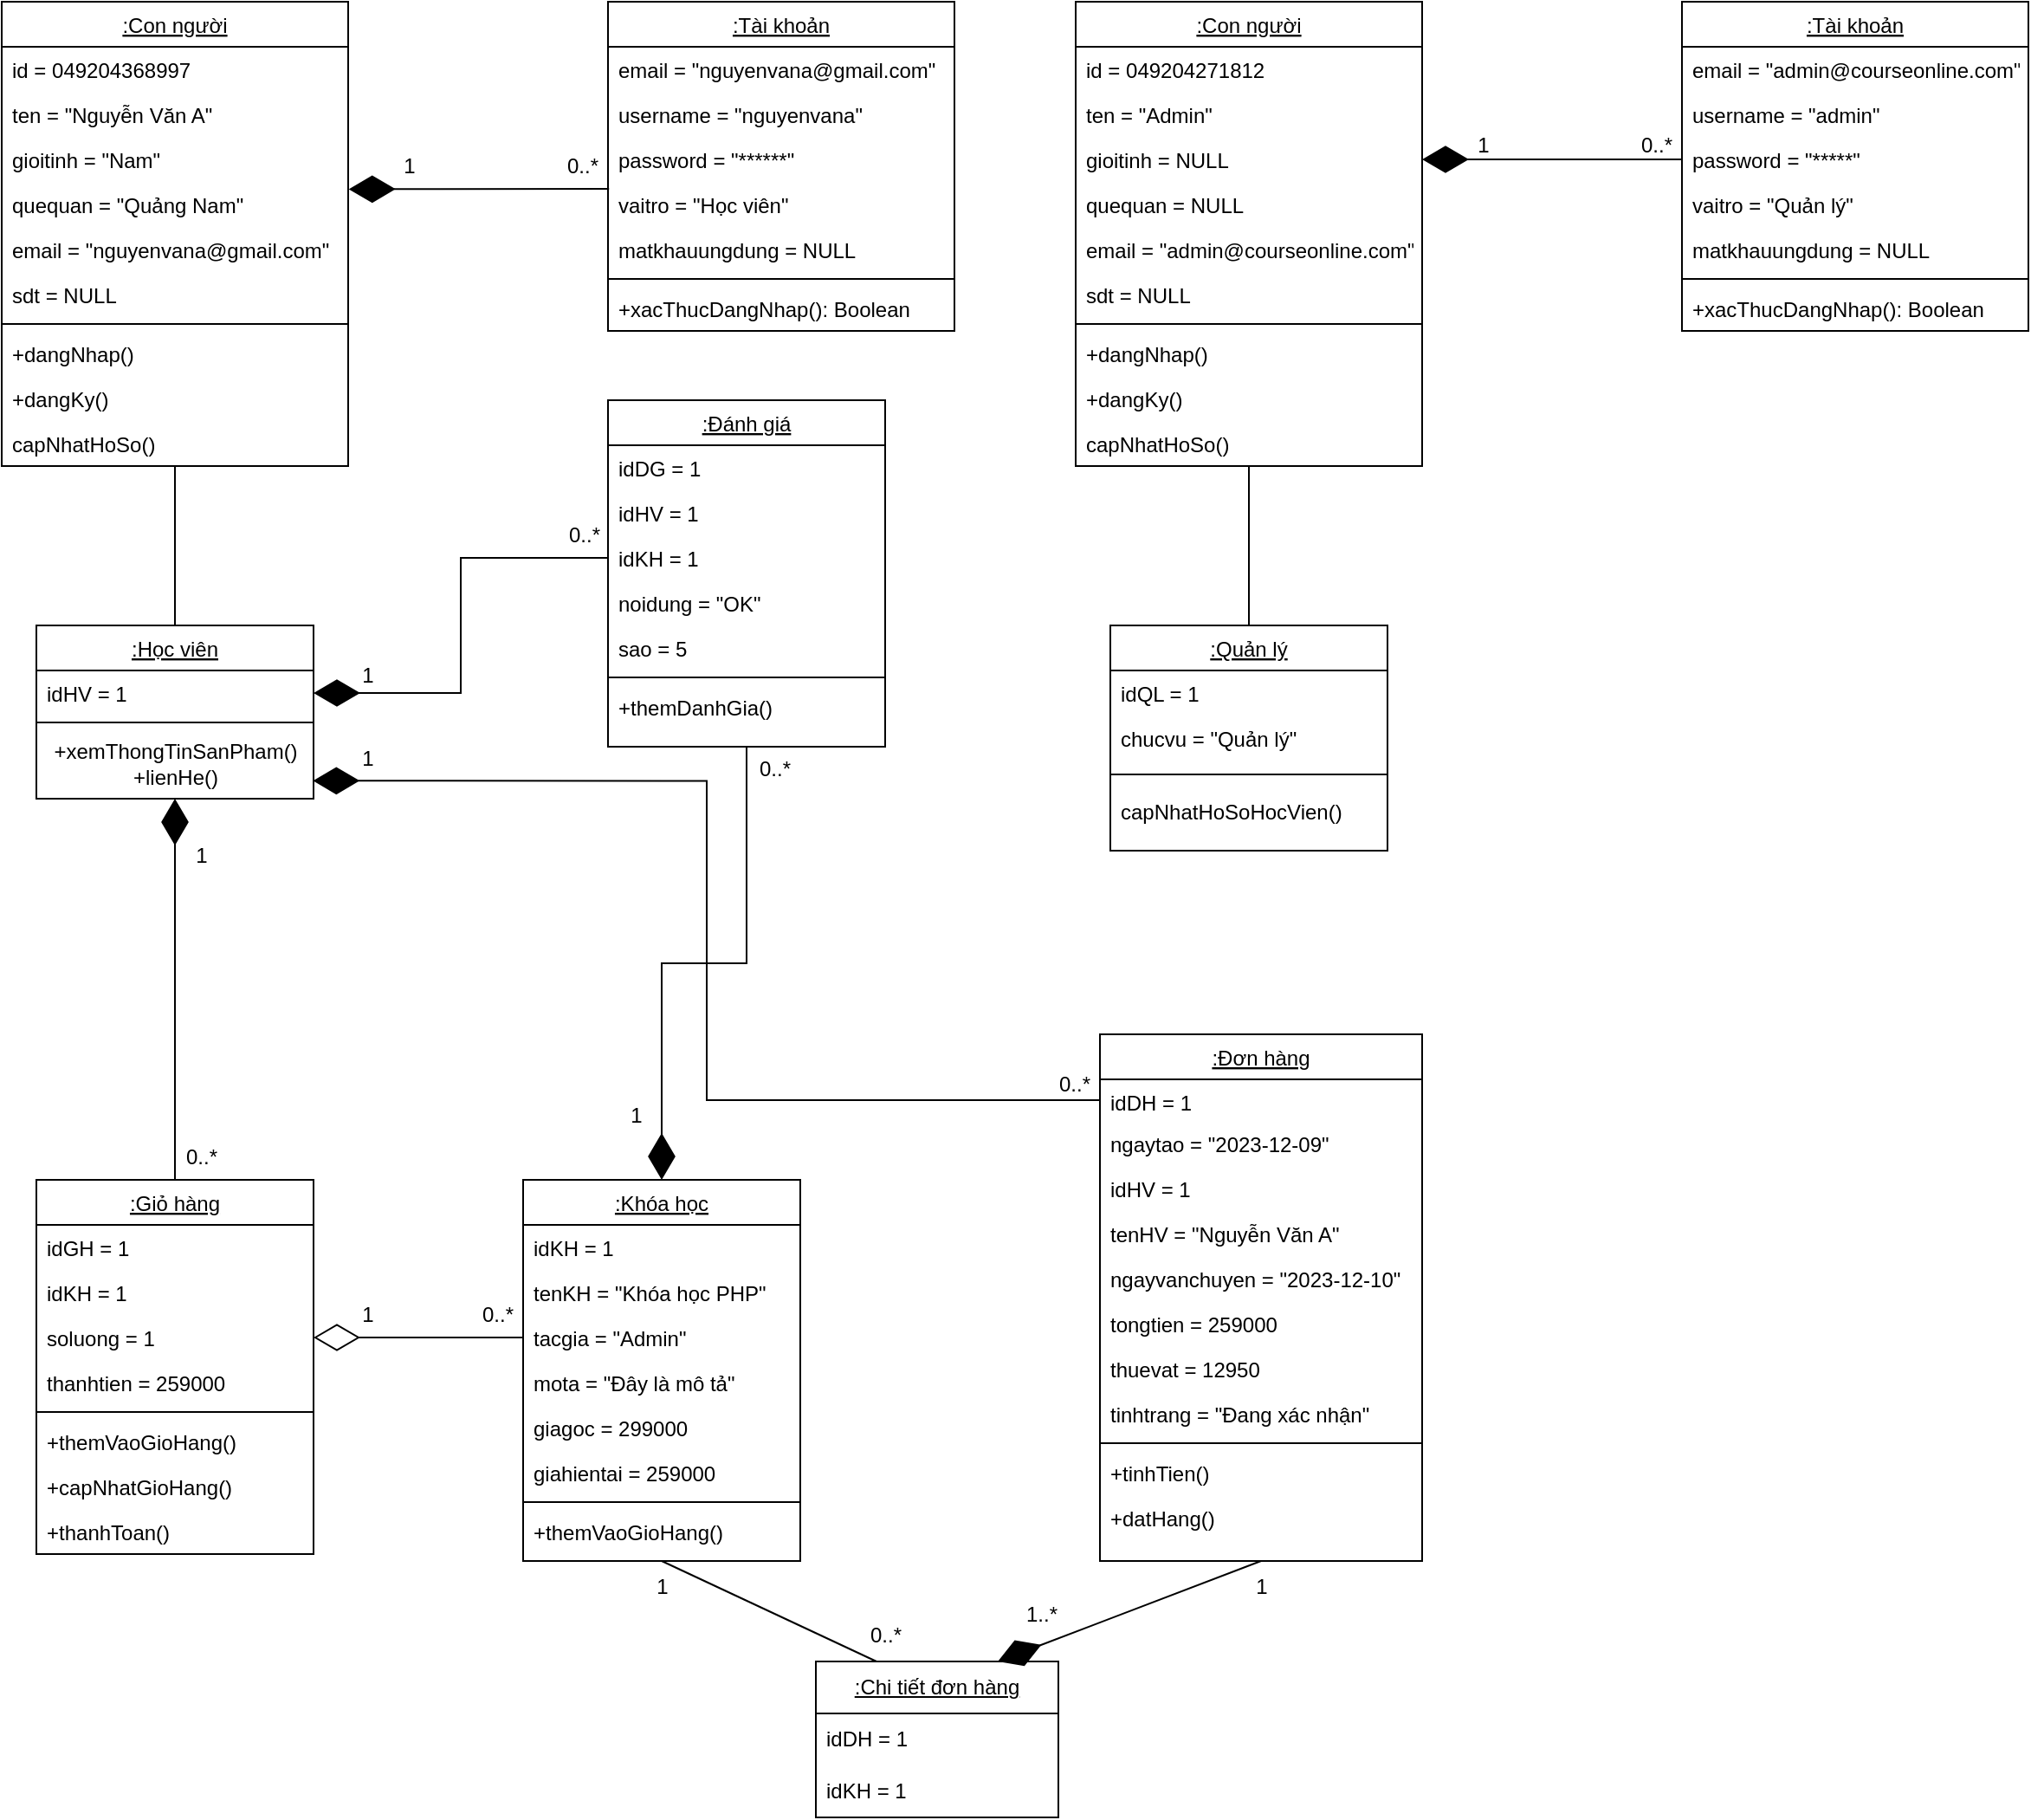 <mxfile version="22.1.2" type="device">
  <diagram id="C5RBs43oDa-KdzZeNtuy" name="Page-1">
    <mxGraphModel dx="1401" dy="1312" grid="1" gridSize="10" guides="1" tooltips="1" connect="1" arrows="1" fold="1" page="1" pageScale="1" pageWidth="827" pageHeight="1169" math="0" shadow="0">
      <root>
        <mxCell id="WIyWlLk6GJQsqaUBKTNV-0" />
        <mxCell id="WIyWlLk6GJQsqaUBKTNV-1" parent="WIyWlLk6GJQsqaUBKTNV-0" />
        <mxCell id="z3q4vCaHaKnj3IE8aUPf-0" value=":Tài khoản" style="swimlane;fontStyle=4;align=center;verticalAlign=top;childLayout=stackLayout;horizontal=1;startSize=26;horizontalStack=0;resizeParent=1;resizeLast=0;collapsible=1;marginBottom=0;rounded=0;shadow=0;strokeWidth=1;" parent="WIyWlLk6GJQsqaUBKTNV-1" vertex="1">
          <mxGeometry x="1270" y="40" width="200" height="190" as="geometry">
            <mxRectangle x="230" y="140" width="160" height="26" as="alternateBounds" />
          </mxGeometry>
        </mxCell>
        <mxCell id="z3q4vCaHaKnj3IE8aUPf-1" value="email = &quot;nguyenvana@gmail.com&quot;" style="text;align=left;verticalAlign=top;spacingLeft=4;spacingRight=4;overflow=hidden;rotatable=0;points=[[0,0.5],[1,0.5]];portConstraint=eastwest;" parent="z3q4vCaHaKnj3IE8aUPf-0" vertex="1">
          <mxGeometry y="26" width="200" height="26" as="geometry" />
        </mxCell>
        <mxCell id="z3q4vCaHaKnj3IE8aUPf-2" value="username = &quot;nguyenvana&quot;" style="text;align=left;verticalAlign=top;spacingLeft=4;spacingRight=4;overflow=hidden;rotatable=0;points=[[0,0.5],[1,0.5]];portConstraint=eastwest;rounded=0;shadow=0;html=0;" parent="z3q4vCaHaKnj3IE8aUPf-0" vertex="1">
          <mxGeometry y="52" width="200" height="26" as="geometry" />
        </mxCell>
        <mxCell id="z3q4vCaHaKnj3IE8aUPf-3" value="password = &quot;******&quot;" style="text;align=left;verticalAlign=top;spacingLeft=4;spacingRight=4;overflow=hidden;rotatable=0;points=[[0,0.5],[1,0.5]];portConstraint=eastwest;rounded=0;shadow=0;html=0;" parent="z3q4vCaHaKnj3IE8aUPf-0" vertex="1">
          <mxGeometry y="78" width="200" height="26" as="geometry" />
        </mxCell>
        <mxCell id="z3q4vCaHaKnj3IE8aUPf-4" value="vaitro = &quot;Học viên&quot;" style="text;align=left;verticalAlign=top;spacingLeft=4;spacingRight=4;overflow=hidden;rotatable=0;points=[[0,0.5],[1,0.5]];portConstraint=eastwest;rounded=0;shadow=0;html=0;" parent="z3q4vCaHaKnj3IE8aUPf-0" vertex="1">
          <mxGeometry y="104" width="200" height="26" as="geometry" />
        </mxCell>
        <mxCell id="z3q4vCaHaKnj3IE8aUPf-5" value="matkhauungdung = NULL" style="text;align=left;verticalAlign=top;spacingLeft=4;spacingRight=4;overflow=hidden;rotatable=0;points=[[0,0.5],[1,0.5]];portConstraint=eastwest;rounded=0;shadow=0;html=0;" parent="z3q4vCaHaKnj3IE8aUPf-0" vertex="1">
          <mxGeometry y="130" width="200" height="26" as="geometry" />
        </mxCell>
        <mxCell id="z3q4vCaHaKnj3IE8aUPf-6" value="" style="line;html=1;strokeWidth=1;align=left;verticalAlign=middle;spacingTop=-1;spacingLeft=3;spacingRight=3;rotatable=0;labelPosition=right;points=[];portConstraint=eastwest;" parent="z3q4vCaHaKnj3IE8aUPf-0" vertex="1">
          <mxGeometry y="156" width="200" height="8" as="geometry" />
        </mxCell>
        <mxCell id="z3q4vCaHaKnj3IE8aUPf-7" value="+xacThucDangNhap(): Boolean" style="text;align=left;verticalAlign=top;spacingLeft=4;spacingRight=4;overflow=hidden;rotatable=0;points=[[0,0.5],[1,0.5]];portConstraint=eastwest;" parent="z3q4vCaHaKnj3IE8aUPf-0" vertex="1">
          <mxGeometry y="164" width="200" height="26" as="geometry" />
        </mxCell>
        <mxCell id="z3q4vCaHaKnj3IE8aUPf-8" value=":Tài khoản" style="swimlane;fontStyle=4;align=center;verticalAlign=top;childLayout=stackLayout;horizontal=1;startSize=26;horizontalStack=0;resizeParent=1;resizeLast=0;collapsible=1;marginBottom=0;rounded=0;shadow=0;strokeWidth=1;" parent="WIyWlLk6GJQsqaUBKTNV-1" vertex="1">
          <mxGeometry x="1890" y="40" width="200" height="190" as="geometry">
            <mxRectangle x="230" y="140" width="160" height="26" as="alternateBounds" />
          </mxGeometry>
        </mxCell>
        <mxCell id="z3q4vCaHaKnj3IE8aUPf-9" value="email = &quot;admin@courseonline.com&quot;" style="text;align=left;verticalAlign=top;spacingLeft=4;spacingRight=4;overflow=hidden;rotatable=0;points=[[0,0.5],[1,0.5]];portConstraint=eastwest;" parent="z3q4vCaHaKnj3IE8aUPf-8" vertex="1">
          <mxGeometry y="26" width="200" height="26" as="geometry" />
        </mxCell>
        <mxCell id="z3q4vCaHaKnj3IE8aUPf-10" value="username = &quot;admin&quot;" style="text;align=left;verticalAlign=top;spacingLeft=4;spacingRight=4;overflow=hidden;rotatable=0;points=[[0,0.5],[1,0.5]];portConstraint=eastwest;rounded=0;shadow=0;html=0;" parent="z3q4vCaHaKnj3IE8aUPf-8" vertex="1">
          <mxGeometry y="52" width="200" height="26" as="geometry" />
        </mxCell>
        <mxCell id="z3q4vCaHaKnj3IE8aUPf-11" value="password = &quot;*****&quot;" style="text;align=left;verticalAlign=top;spacingLeft=4;spacingRight=4;overflow=hidden;rotatable=0;points=[[0,0.5],[1,0.5]];portConstraint=eastwest;rounded=0;shadow=0;html=0;" parent="z3q4vCaHaKnj3IE8aUPf-8" vertex="1">
          <mxGeometry y="78" width="200" height="26" as="geometry" />
        </mxCell>
        <mxCell id="z3q4vCaHaKnj3IE8aUPf-12" value="vaitro = &quot;Quản lý&quot;" style="text;align=left;verticalAlign=top;spacingLeft=4;spacingRight=4;overflow=hidden;rotatable=0;points=[[0,0.5],[1,0.5]];portConstraint=eastwest;rounded=0;shadow=0;html=0;" parent="z3q4vCaHaKnj3IE8aUPf-8" vertex="1">
          <mxGeometry y="104" width="200" height="26" as="geometry" />
        </mxCell>
        <mxCell id="z3q4vCaHaKnj3IE8aUPf-13" value="matkhauungdung = NULL" style="text;align=left;verticalAlign=top;spacingLeft=4;spacingRight=4;overflow=hidden;rotatable=0;points=[[0,0.5],[1,0.5]];portConstraint=eastwest;rounded=0;shadow=0;html=0;" parent="z3q4vCaHaKnj3IE8aUPf-8" vertex="1">
          <mxGeometry y="130" width="200" height="26" as="geometry" />
        </mxCell>
        <mxCell id="z3q4vCaHaKnj3IE8aUPf-14" value="" style="line;html=1;strokeWidth=1;align=left;verticalAlign=middle;spacingTop=-1;spacingLeft=3;spacingRight=3;rotatable=0;labelPosition=right;points=[];portConstraint=eastwest;" parent="z3q4vCaHaKnj3IE8aUPf-8" vertex="1">
          <mxGeometry y="156" width="200" height="8" as="geometry" />
        </mxCell>
        <mxCell id="z3q4vCaHaKnj3IE8aUPf-15" value="+xacThucDangNhap(): Boolean" style="text;align=left;verticalAlign=top;spacingLeft=4;spacingRight=4;overflow=hidden;rotatable=0;points=[[0,0.5],[1,0.5]];portConstraint=eastwest;" parent="z3q4vCaHaKnj3IE8aUPf-8" vertex="1">
          <mxGeometry y="164" width="200" height="26" as="geometry" />
        </mxCell>
        <mxCell id="z3q4vCaHaKnj3IE8aUPf-16" value=":Con người" style="swimlane;fontStyle=4;align=center;verticalAlign=top;childLayout=stackLayout;horizontal=1;startSize=26;horizontalStack=0;resizeParent=1;resizeLast=0;collapsible=1;marginBottom=0;rounded=0;shadow=0;strokeWidth=1;" parent="WIyWlLk6GJQsqaUBKTNV-1" vertex="1">
          <mxGeometry x="920" y="40" width="200" height="268" as="geometry">
            <mxRectangle x="230" y="140" width="160" height="26" as="alternateBounds" />
          </mxGeometry>
        </mxCell>
        <mxCell id="z3q4vCaHaKnj3IE8aUPf-17" value="id = 049204368997" style="text;align=left;verticalAlign=top;spacingLeft=4;spacingRight=4;overflow=hidden;rotatable=0;points=[[0,0.5],[1,0.5]];portConstraint=eastwest;" parent="z3q4vCaHaKnj3IE8aUPf-16" vertex="1">
          <mxGeometry y="26" width="200" height="26" as="geometry" />
        </mxCell>
        <mxCell id="z3q4vCaHaKnj3IE8aUPf-18" value="ten = &quot;Nguyễn Văn A&quot;" style="text;align=left;verticalAlign=top;spacingLeft=4;spacingRight=4;overflow=hidden;rotatable=0;points=[[0,0.5],[1,0.5]];portConstraint=eastwest;rounded=0;shadow=0;html=0;" parent="z3q4vCaHaKnj3IE8aUPf-16" vertex="1">
          <mxGeometry y="52" width="200" height="26" as="geometry" />
        </mxCell>
        <mxCell id="z3q4vCaHaKnj3IE8aUPf-19" value="gioitinh = &quot;Nam&quot;" style="text;align=left;verticalAlign=top;spacingLeft=4;spacingRight=4;overflow=hidden;rotatable=0;points=[[0,0.5],[1,0.5]];portConstraint=eastwest;rounded=0;shadow=0;html=0;" parent="z3q4vCaHaKnj3IE8aUPf-16" vertex="1">
          <mxGeometry y="78" width="200" height="26" as="geometry" />
        </mxCell>
        <mxCell id="z3q4vCaHaKnj3IE8aUPf-20" value="quequan = &quot;Quảng Nam&quot;" style="text;align=left;verticalAlign=top;spacingLeft=4;spacingRight=4;overflow=hidden;rotatable=0;points=[[0,0.5],[1,0.5]];portConstraint=eastwest;rounded=0;shadow=0;html=0;" parent="z3q4vCaHaKnj3IE8aUPf-16" vertex="1">
          <mxGeometry y="104" width="200" height="26" as="geometry" />
        </mxCell>
        <mxCell id="z3q4vCaHaKnj3IE8aUPf-21" value="email = &quot;nguyenvana@gmail.com&quot;" style="text;align=left;verticalAlign=top;spacingLeft=4;spacingRight=4;overflow=hidden;rotatable=0;points=[[0,0.5],[1,0.5]];portConstraint=eastwest;rounded=0;shadow=0;html=0;" parent="z3q4vCaHaKnj3IE8aUPf-16" vertex="1">
          <mxGeometry y="130" width="200" height="26" as="geometry" />
        </mxCell>
        <mxCell id="z3q4vCaHaKnj3IE8aUPf-22" value="sdt = NULL" style="text;align=left;verticalAlign=top;spacingLeft=4;spacingRight=4;overflow=hidden;rotatable=0;points=[[0,0.5],[1,0.5]];portConstraint=eastwest;rounded=0;shadow=0;html=0;" parent="z3q4vCaHaKnj3IE8aUPf-16" vertex="1">
          <mxGeometry y="156" width="200" height="26" as="geometry" />
        </mxCell>
        <mxCell id="z3q4vCaHaKnj3IE8aUPf-23" value="" style="line;html=1;strokeWidth=1;align=left;verticalAlign=middle;spacingTop=-1;spacingLeft=3;spacingRight=3;rotatable=0;labelPosition=right;points=[];portConstraint=eastwest;" parent="z3q4vCaHaKnj3IE8aUPf-16" vertex="1">
          <mxGeometry y="182" width="200" height="8" as="geometry" />
        </mxCell>
        <mxCell id="z3q4vCaHaKnj3IE8aUPf-24" value="+dangNhap()" style="text;align=left;verticalAlign=top;spacingLeft=4;spacingRight=4;overflow=hidden;rotatable=0;points=[[0,0.5],[1,0.5]];portConstraint=eastwest;" parent="z3q4vCaHaKnj3IE8aUPf-16" vertex="1">
          <mxGeometry y="190" width="200" height="26" as="geometry" />
        </mxCell>
        <mxCell id="z3q4vCaHaKnj3IE8aUPf-25" value="+dangKy()" style="text;align=left;verticalAlign=top;spacingLeft=4;spacingRight=4;overflow=hidden;rotatable=0;points=[[0,0.5],[1,0.5]];portConstraint=eastwest;" parent="z3q4vCaHaKnj3IE8aUPf-16" vertex="1">
          <mxGeometry y="216" width="200" height="26" as="geometry" />
        </mxCell>
        <mxCell id="z3q4vCaHaKnj3IE8aUPf-26" value="capNhatHoSo()" style="text;align=left;verticalAlign=top;spacingLeft=4;spacingRight=4;overflow=hidden;rotatable=0;points=[[0,0.5],[1,0.5]];portConstraint=eastwest;" parent="z3q4vCaHaKnj3IE8aUPf-16" vertex="1">
          <mxGeometry y="242" width="200" height="26" as="geometry" />
        </mxCell>
        <mxCell id="z3q4vCaHaKnj3IE8aUPf-27" value=":Con người" style="swimlane;fontStyle=4;align=center;verticalAlign=top;childLayout=stackLayout;horizontal=1;startSize=26;horizontalStack=0;resizeParent=1;resizeLast=0;collapsible=1;marginBottom=0;rounded=0;shadow=0;strokeWidth=1;" parent="WIyWlLk6GJQsqaUBKTNV-1" vertex="1">
          <mxGeometry x="1540" y="40" width="200" height="268" as="geometry">
            <mxRectangle x="230" y="140" width="160" height="26" as="alternateBounds" />
          </mxGeometry>
        </mxCell>
        <mxCell id="z3q4vCaHaKnj3IE8aUPf-28" value="id = 049204271812" style="text;align=left;verticalAlign=top;spacingLeft=4;spacingRight=4;overflow=hidden;rotatable=0;points=[[0,0.5],[1,0.5]];portConstraint=eastwest;" parent="z3q4vCaHaKnj3IE8aUPf-27" vertex="1">
          <mxGeometry y="26" width="200" height="26" as="geometry" />
        </mxCell>
        <mxCell id="z3q4vCaHaKnj3IE8aUPf-29" value="ten = &quot;Admin&quot;" style="text;align=left;verticalAlign=top;spacingLeft=4;spacingRight=4;overflow=hidden;rotatable=0;points=[[0,0.5],[1,0.5]];portConstraint=eastwest;rounded=0;shadow=0;html=0;" parent="z3q4vCaHaKnj3IE8aUPf-27" vertex="1">
          <mxGeometry y="52" width="200" height="26" as="geometry" />
        </mxCell>
        <mxCell id="z3q4vCaHaKnj3IE8aUPf-30" value="gioitinh = NULL" style="text;align=left;verticalAlign=top;spacingLeft=4;spacingRight=4;overflow=hidden;rotatable=0;points=[[0,0.5],[1,0.5]];portConstraint=eastwest;rounded=0;shadow=0;html=0;" parent="z3q4vCaHaKnj3IE8aUPf-27" vertex="1">
          <mxGeometry y="78" width="200" height="26" as="geometry" />
        </mxCell>
        <mxCell id="z3q4vCaHaKnj3IE8aUPf-31" value="quequan = NULL" style="text;align=left;verticalAlign=top;spacingLeft=4;spacingRight=4;overflow=hidden;rotatable=0;points=[[0,0.5],[1,0.5]];portConstraint=eastwest;rounded=0;shadow=0;html=0;" parent="z3q4vCaHaKnj3IE8aUPf-27" vertex="1">
          <mxGeometry y="104" width="200" height="26" as="geometry" />
        </mxCell>
        <mxCell id="z3q4vCaHaKnj3IE8aUPf-32" value="email = &quot;admin@courseonline.com&quot;" style="text;align=left;verticalAlign=top;spacingLeft=4;spacingRight=4;overflow=hidden;rotatable=0;points=[[0,0.5],[1,0.5]];portConstraint=eastwest;rounded=0;shadow=0;html=0;" parent="z3q4vCaHaKnj3IE8aUPf-27" vertex="1">
          <mxGeometry y="130" width="200" height="26" as="geometry" />
        </mxCell>
        <mxCell id="z3q4vCaHaKnj3IE8aUPf-33" value="sdt = NULL" style="text;align=left;verticalAlign=top;spacingLeft=4;spacingRight=4;overflow=hidden;rotatable=0;points=[[0,0.5],[1,0.5]];portConstraint=eastwest;rounded=0;shadow=0;html=0;" parent="z3q4vCaHaKnj3IE8aUPf-27" vertex="1">
          <mxGeometry y="156" width="200" height="26" as="geometry" />
        </mxCell>
        <mxCell id="z3q4vCaHaKnj3IE8aUPf-34" value="" style="line;html=1;strokeWidth=1;align=left;verticalAlign=middle;spacingTop=-1;spacingLeft=3;spacingRight=3;rotatable=0;labelPosition=right;points=[];portConstraint=eastwest;" parent="z3q4vCaHaKnj3IE8aUPf-27" vertex="1">
          <mxGeometry y="182" width="200" height="8" as="geometry" />
        </mxCell>
        <mxCell id="z3q4vCaHaKnj3IE8aUPf-35" value="+dangNhap()" style="text;align=left;verticalAlign=top;spacingLeft=4;spacingRight=4;overflow=hidden;rotatable=0;points=[[0,0.5],[1,0.5]];portConstraint=eastwest;" parent="z3q4vCaHaKnj3IE8aUPf-27" vertex="1">
          <mxGeometry y="190" width="200" height="26" as="geometry" />
        </mxCell>
        <mxCell id="z3q4vCaHaKnj3IE8aUPf-36" value="+dangKy()" style="text;align=left;verticalAlign=top;spacingLeft=4;spacingRight=4;overflow=hidden;rotatable=0;points=[[0,0.5],[1,0.5]];portConstraint=eastwest;" parent="z3q4vCaHaKnj3IE8aUPf-27" vertex="1">
          <mxGeometry y="216" width="200" height="26" as="geometry" />
        </mxCell>
        <mxCell id="z3q4vCaHaKnj3IE8aUPf-37" value="capNhatHoSo()" style="text;align=left;verticalAlign=top;spacingLeft=4;spacingRight=4;overflow=hidden;rotatable=0;points=[[0,0.5],[1,0.5]];portConstraint=eastwest;" parent="z3q4vCaHaKnj3IE8aUPf-27" vertex="1">
          <mxGeometry y="242" width="200" height="26" as="geometry" />
        </mxCell>
        <mxCell id="z3q4vCaHaKnj3IE8aUPf-38" value="" style="endArrow=diamondThin;endFill=1;endSize=24;html=1;rounded=0;entryX=1.002;entryY=0.162;entryDx=0;entryDy=0;exitX=0.003;exitY=0.153;exitDx=0;exitDy=0;entryPerimeter=0;exitPerimeter=0;" parent="WIyWlLk6GJQsqaUBKTNV-1" source="z3q4vCaHaKnj3IE8aUPf-4" target="z3q4vCaHaKnj3IE8aUPf-20" edge="1">
          <mxGeometry width="160" relative="1" as="geometry">
            <mxPoint x="1245" y="144" as="sourcePoint" />
            <mxPoint x="1130" y="144" as="targetPoint" />
          </mxGeometry>
        </mxCell>
        <mxCell id="z3q4vCaHaKnj3IE8aUPf-39" value="&lt;span style=&quot;font-weight: normal;&quot;&gt;1&lt;/span&gt;" style="text;align=center;fontStyle=1;verticalAlign=middle;spacingLeft=3;spacingRight=3;strokeColor=none;rotatable=0;points=[[0,0.5],[1,0.5]];portConstraint=eastwest;html=1;" parent="WIyWlLk6GJQsqaUBKTNV-1" vertex="1">
          <mxGeometry x="1140" y="122" width="30" height="26" as="geometry" />
        </mxCell>
        <mxCell id="z3q4vCaHaKnj3IE8aUPf-40" value="&lt;span style=&quot;font-weight: normal;&quot;&gt;0..*&lt;/span&gt;" style="text;align=center;fontStyle=1;verticalAlign=middle;spacingLeft=3;spacingRight=3;strokeColor=none;rotatable=0;points=[[0,0.5],[1,0.5]];portConstraint=eastwest;html=1;" parent="WIyWlLk6GJQsqaUBKTNV-1" vertex="1">
          <mxGeometry x="1240" y="122" width="30" height="26" as="geometry" />
        </mxCell>
        <mxCell id="z3q4vCaHaKnj3IE8aUPf-41" value="" style="endArrow=diamondThin;endFill=1;endSize=24;html=1;rounded=0;entryX=1;entryY=0.5;entryDx=0;entryDy=0;exitX=0;exitY=0.5;exitDx=0;exitDy=0;" parent="WIyWlLk6GJQsqaUBKTNV-1" source="z3q4vCaHaKnj3IE8aUPf-11" target="z3q4vCaHaKnj3IE8aUPf-30" edge="1">
          <mxGeometry width="160" relative="1" as="geometry">
            <mxPoint x="1890" y="24" as="sourcePoint" />
            <mxPoint x="1739" y="24" as="targetPoint" />
          </mxGeometry>
        </mxCell>
        <mxCell id="z3q4vCaHaKnj3IE8aUPf-42" value="&lt;span style=&quot;font-weight: normal;&quot;&gt;1&lt;/span&gt;" style="text;align=center;fontStyle=1;verticalAlign=middle;spacingLeft=3;spacingRight=3;strokeColor=none;rotatable=0;points=[[0,0.5],[1,0.5]];portConstraint=eastwest;html=1;" parent="WIyWlLk6GJQsqaUBKTNV-1" vertex="1">
          <mxGeometry x="1760" y="110" width="30" height="26" as="geometry" />
        </mxCell>
        <mxCell id="z3q4vCaHaKnj3IE8aUPf-43" value="&lt;span style=&quot;font-weight: normal;&quot;&gt;0..*&lt;/span&gt;" style="text;align=center;fontStyle=1;verticalAlign=middle;spacingLeft=3;spacingRight=3;strokeColor=none;rotatable=0;points=[[0,0.5],[1,0.5]];portConstraint=eastwest;html=1;" parent="WIyWlLk6GJQsqaUBKTNV-1" vertex="1">
          <mxGeometry x="1860" y="110" width="30" height="26" as="geometry" />
        </mxCell>
        <mxCell id="z3q4vCaHaKnj3IE8aUPf-44" value=":Học viên" style="swimlane;fontStyle=4;align=center;verticalAlign=top;childLayout=stackLayout;horizontal=1;startSize=26;horizontalStack=0;resizeParent=1;resizeLast=0;collapsible=1;marginBottom=0;rounded=0;shadow=0;strokeWidth=1;" parent="WIyWlLk6GJQsqaUBKTNV-1" vertex="1">
          <mxGeometry x="940" y="400" width="160" height="100" as="geometry">
            <mxRectangle x="130" y="380" width="160" height="26" as="alternateBounds" />
          </mxGeometry>
        </mxCell>
        <mxCell id="z3q4vCaHaKnj3IE8aUPf-45" value="idHV = 1" style="text;align=left;verticalAlign=top;spacingLeft=4;spacingRight=4;overflow=hidden;rotatable=0;points=[[0,0.5],[1,0.5]];portConstraint=eastwest;" parent="z3q4vCaHaKnj3IE8aUPf-44" vertex="1">
          <mxGeometry y="26" width="160" height="26" as="geometry" />
        </mxCell>
        <mxCell id="z3q4vCaHaKnj3IE8aUPf-46" value="" style="line;html=1;strokeWidth=1;align=left;verticalAlign=middle;spacingTop=-1;spacingLeft=3;spacingRight=3;rotatable=0;labelPosition=right;points=[];portConstraint=eastwest;" parent="z3q4vCaHaKnj3IE8aUPf-44" vertex="1">
          <mxGeometry y="52" width="160" height="8" as="geometry" />
        </mxCell>
        <mxCell id="z3q4vCaHaKnj3IE8aUPf-47" value="+xemThongTinSanPham()&lt;br&gt;+lienHe()" style="text;html=1;align=center;verticalAlign=middle;resizable=0;points=[];autosize=1;strokeColor=none;fillColor=none;" parent="z3q4vCaHaKnj3IE8aUPf-44" vertex="1">
          <mxGeometry y="60" width="160" height="40" as="geometry" />
        </mxCell>
        <mxCell id="z3q4vCaHaKnj3IE8aUPf-49" value="" style="edgeStyle=none;html=1;endArrow=none;verticalAlign=bottom;rounded=0;entryX=0.5;entryY=1;entryDx=0;entryDy=0;exitX=0.5;exitY=0;exitDx=0;exitDy=0;" parent="WIyWlLk6GJQsqaUBKTNV-1" source="z3q4vCaHaKnj3IE8aUPf-44" target="z3q4vCaHaKnj3IE8aUPf-16" edge="1">
          <mxGeometry width="160" relative="1" as="geometry">
            <mxPoint x="680" y="340" as="sourcePoint" />
            <mxPoint x="840" y="340" as="targetPoint" />
          </mxGeometry>
        </mxCell>
        <mxCell id="Xjsnm1on-qCLu15q_DER-0" value=":Quản lý" style="swimlane;fontStyle=4;align=center;verticalAlign=top;childLayout=stackLayout;horizontal=1;startSize=26;horizontalStack=0;resizeParent=1;resizeLast=0;collapsible=1;marginBottom=0;rounded=0;shadow=0;strokeWidth=1;" parent="WIyWlLk6GJQsqaUBKTNV-1" vertex="1">
          <mxGeometry x="1560" y="400" width="160" height="130" as="geometry">
            <mxRectangle x="340" y="380" width="170" height="26" as="alternateBounds" />
          </mxGeometry>
        </mxCell>
        <mxCell id="Xjsnm1on-qCLu15q_DER-1" value="idQL = 1" style="text;align=left;verticalAlign=top;spacingLeft=4;spacingRight=4;overflow=hidden;rotatable=0;points=[[0,0.5],[1,0.5]];portConstraint=eastwest;" parent="Xjsnm1on-qCLu15q_DER-0" vertex="1">
          <mxGeometry y="26" width="160" height="26" as="geometry" />
        </mxCell>
        <mxCell id="Xjsnm1on-qCLu15q_DER-2" value="chucvu = &quot;Quản lý&quot;" style="text;align=left;verticalAlign=top;spacingLeft=4;spacingRight=4;overflow=hidden;rotatable=0;points=[[0,0.5],[1,0.5]];portConstraint=eastwest;" parent="Xjsnm1on-qCLu15q_DER-0" vertex="1">
          <mxGeometry y="52" width="160" height="26" as="geometry" />
        </mxCell>
        <mxCell id="Xjsnm1on-qCLu15q_DER-3" value="" style="line;html=1;strokeWidth=1;align=left;verticalAlign=middle;spacingTop=-1;spacingLeft=3;spacingRight=3;rotatable=0;labelPosition=right;points=[];portConstraint=eastwest;" parent="Xjsnm1on-qCLu15q_DER-0" vertex="1">
          <mxGeometry y="78" width="160" height="16" as="geometry" />
        </mxCell>
        <mxCell id="Xjsnm1on-qCLu15q_DER-4" value="capNhatHoSoHocVien()" style="text;align=left;verticalAlign=top;spacingLeft=4;spacingRight=4;overflow=hidden;rotatable=0;points=[[0,0.5],[1,0.5]];portConstraint=eastwest;" parent="Xjsnm1on-qCLu15q_DER-0" vertex="1">
          <mxGeometry y="94" width="160" height="26" as="geometry" />
        </mxCell>
        <mxCell id="Zj1StGq_1yb8s1xFWagu-0" value="" style="edgeStyle=none;html=1;endArrow=none;verticalAlign=bottom;rounded=0;exitX=0.5;exitY=0;exitDx=0;exitDy=0;entryX=0.5;entryY=1;entryDx=0;entryDy=0;" edge="1" parent="WIyWlLk6GJQsqaUBKTNV-1" source="Xjsnm1on-qCLu15q_DER-0" target="z3q4vCaHaKnj3IE8aUPf-27">
          <mxGeometry width="160" relative="1" as="geometry">
            <mxPoint x="1490" y="410" as="sourcePoint" />
            <mxPoint x="1630" y="320" as="targetPoint" />
          </mxGeometry>
        </mxCell>
        <mxCell id="Zj1StGq_1yb8s1xFWagu-1" value=":Đánh giá" style="swimlane;fontStyle=4;align=center;verticalAlign=top;childLayout=stackLayout;horizontal=1;startSize=26;horizontalStack=0;resizeParent=1;resizeLast=0;collapsible=1;marginBottom=0;rounded=0;shadow=0;strokeWidth=1;" vertex="1" parent="WIyWlLk6GJQsqaUBKTNV-1">
          <mxGeometry x="1270" y="270" width="160" height="200" as="geometry">
            <mxRectangle x="130" y="380" width="160" height="26" as="alternateBounds" />
          </mxGeometry>
        </mxCell>
        <mxCell id="Zj1StGq_1yb8s1xFWagu-2" value="idDG = 1" style="text;align=left;verticalAlign=top;spacingLeft=4;spacingRight=4;overflow=hidden;rotatable=0;points=[[0,0.5],[1,0.5]];portConstraint=eastwest;" vertex="1" parent="Zj1StGq_1yb8s1xFWagu-1">
          <mxGeometry y="26" width="160" height="26" as="geometry" />
        </mxCell>
        <mxCell id="Zj1StGq_1yb8s1xFWagu-3" value="idHV = 1" style="text;align=left;verticalAlign=top;spacingLeft=4;spacingRight=4;overflow=hidden;rotatable=0;points=[[0,0.5],[1,0.5]];portConstraint=eastwest;rounded=0;shadow=0;html=0;" vertex="1" parent="Zj1StGq_1yb8s1xFWagu-1">
          <mxGeometry y="52" width="160" height="26" as="geometry" />
        </mxCell>
        <mxCell id="Zj1StGq_1yb8s1xFWagu-4" value="idKH = 1" style="text;align=left;verticalAlign=top;spacingLeft=4;spacingRight=4;overflow=hidden;rotatable=0;points=[[0,0.5],[1,0.5]];portConstraint=eastwest;" vertex="1" parent="Zj1StGq_1yb8s1xFWagu-1">
          <mxGeometry y="78" width="160" height="26" as="geometry" />
        </mxCell>
        <mxCell id="Zj1StGq_1yb8s1xFWagu-5" value="noidung = &quot;OK&quot;" style="text;align=left;verticalAlign=top;spacingLeft=4;spacingRight=4;overflow=hidden;rotatable=0;points=[[0,0.5],[1,0.5]];portConstraint=eastwest;" vertex="1" parent="Zj1StGq_1yb8s1xFWagu-1">
          <mxGeometry y="104" width="160" height="26" as="geometry" />
        </mxCell>
        <mxCell id="Zj1StGq_1yb8s1xFWagu-6" value="sao = 5" style="text;align=left;verticalAlign=top;spacingLeft=4;spacingRight=4;overflow=hidden;rotatable=0;points=[[0,0.5],[1,0.5]];portConstraint=eastwest;" vertex="1" parent="Zj1StGq_1yb8s1xFWagu-1">
          <mxGeometry y="130" width="160" height="26" as="geometry" />
        </mxCell>
        <mxCell id="Zj1StGq_1yb8s1xFWagu-7" value="" style="line;html=1;strokeWidth=1;align=left;verticalAlign=middle;spacingTop=-1;spacingLeft=3;spacingRight=3;rotatable=0;labelPosition=right;points=[];portConstraint=eastwest;" vertex="1" parent="Zj1StGq_1yb8s1xFWagu-1">
          <mxGeometry y="156" width="160" height="8" as="geometry" />
        </mxCell>
        <mxCell id="Zj1StGq_1yb8s1xFWagu-8" value="+themDanhGia()" style="text;align=left;verticalAlign=top;spacingLeft=4;spacingRight=4;overflow=hidden;rotatable=0;points=[[0,0.5],[1,0.5]];portConstraint=eastwest;fontStyle=0" vertex="1" parent="Zj1StGq_1yb8s1xFWagu-1">
          <mxGeometry y="164" width="160" height="26" as="geometry" />
        </mxCell>
        <mxCell id="Zj1StGq_1yb8s1xFWagu-9" value="" style="endArrow=diamondThin;endFill=1;endSize=24;html=1;rounded=0;exitX=0;exitY=0.5;exitDx=0;exitDy=0;entryX=1;entryY=0.5;entryDx=0;entryDy=0;edgeStyle=orthogonalEdgeStyle;" edge="1" parent="WIyWlLk6GJQsqaUBKTNV-1" source="Zj1StGq_1yb8s1xFWagu-4" target="z3q4vCaHaKnj3IE8aUPf-45">
          <mxGeometry width="160" relative="1" as="geometry">
            <mxPoint x="992" y="552" as="sourcePoint" />
            <mxPoint x="780" y="500" as="targetPoint" />
          </mxGeometry>
        </mxCell>
        <mxCell id="Zj1StGq_1yb8s1xFWagu-10" value="&lt;span style=&quot;font-weight: normal;&quot;&gt;1&lt;/span&gt;" style="text;align=center;fontStyle=1;verticalAlign=middle;spacingLeft=3;spacingRight=3;strokeColor=none;rotatable=0;points=[[0,0.5],[1,0.5]];portConstraint=eastwest;html=1;" vertex="1" parent="WIyWlLk6GJQsqaUBKTNV-1">
          <mxGeometry x="1116" y="416" width="30" height="26" as="geometry" />
        </mxCell>
        <mxCell id="Zj1StGq_1yb8s1xFWagu-11" value="&lt;span style=&quot;font-weight: normal;&quot;&gt;0..*&lt;/span&gt;" style="text;align=center;fontStyle=1;verticalAlign=middle;spacingLeft=3;spacingRight=3;strokeColor=none;rotatable=0;points=[[0,0.5],[1,0.5]];portConstraint=eastwest;html=1;" vertex="1" parent="WIyWlLk6GJQsqaUBKTNV-1">
          <mxGeometry x="1241" y="335" width="30" height="26" as="geometry" />
        </mxCell>
        <mxCell id="Zj1StGq_1yb8s1xFWagu-12" value=":Khóa học" style="swimlane;fontStyle=4;align=center;verticalAlign=top;childLayout=stackLayout;horizontal=1;startSize=26;horizontalStack=0;resizeParent=1;resizeLast=0;collapsible=1;marginBottom=0;rounded=0;shadow=0;strokeWidth=1;" vertex="1" parent="WIyWlLk6GJQsqaUBKTNV-1">
          <mxGeometry x="1221" y="720" width="160" height="220" as="geometry">
            <mxRectangle x="130" y="380" width="160" height="26" as="alternateBounds" />
          </mxGeometry>
        </mxCell>
        <mxCell id="Zj1StGq_1yb8s1xFWagu-13" value="idKH = 1" style="text;align=left;verticalAlign=top;spacingLeft=4;spacingRight=4;overflow=hidden;rotatable=0;points=[[0,0.5],[1,0.5]];portConstraint=eastwest;" vertex="1" parent="Zj1StGq_1yb8s1xFWagu-12">
          <mxGeometry y="26" width="160" height="26" as="geometry" />
        </mxCell>
        <mxCell id="Zj1StGq_1yb8s1xFWagu-14" value="tenKH = &quot;Khóa học PHP&quot;" style="text;align=left;verticalAlign=top;spacingLeft=4;spacingRight=4;overflow=hidden;rotatable=0;points=[[0,0.5],[1,0.5]];portConstraint=eastwest;rounded=0;shadow=0;html=0;" vertex="1" parent="Zj1StGq_1yb8s1xFWagu-12">
          <mxGeometry y="52" width="160" height="26" as="geometry" />
        </mxCell>
        <mxCell id="Zj1StGq_1yb8s1xFWagu-15" value="tacgia = &quot;Admin&quot;" style="text;align=left;verticalAlign=top;spacingLeft=4;spacingRight=4;overflow=hidden;rotatable=0;points=[[0,0.5],[1,0.5]];portConstraint=eastwest;" vertex="1" parent="Zj1StGq_1yb8s1xFWagu-12">
          <mxGeometry y="78" width="160" height="26" as="geometry" />
        </mxCell>
        <mxCell id="Zj1StGq_1yb8s1xFWagu-16" value="mota = &quot;Đây là mô tả&quot;" style="text;align=left;verticalAlign=top;spacingLeft=4;spacingRight=4;overflow=hidden;rotatable=0;points=[[0,0.5],[1,0.5]];portConstraint=eastwest;" vertex="1" parent="Zj1StGq_1yb8s1xFWagu-12">
          <mxGeometry y="104" width="160" height="26" as="geometry" />
        </mxCell>
        <mxCell id="Zj1StGq_1yb8s1xFWagu-17" value="giagoc = 299000" style="text;align=left;verticalAlign=top;spacingLeft=4;spacingRight=4;overflow=hidden;rotatable=0;points=[[0,0.5],[1,0.5]];portConstraint=eastwest;" vertex="1" parent="Zj1StGq_1yb8s1xFWagu-12">
          <mxGeometry y="130" width="160" height="26" as="geometry" />
        </mxCell>
        <mxCell id="Zj1StGq_1yb8s1xFWagu-18" value="giahientai = 259000" style="text;align=left;verticalAlign=top;spacingLeft=4;spacingRight=4;overflow=hidden;rotatable=0;points=[[0,0.5],[1,0.5]];portConstraint=eastwest;" vertex="1" parent="Zj1StGq_1yb8s1xFWagu-12">
          <mxGeometry y="156" width="160" height="26" as="geometry" />
        </mxCell>
        <mxCell id="Zj1StGq_1yb8s1xFWagu-19" value="" style="line;html=1;strokeWidth=1;align=left;verticalAlign=middle;spacingTop=-1;spacingLeft=3;spacingRight=3;rotatable=0;labelPosition=right;points=[];portConstraint=eastwest;" vertex="1" parent="Zj1StGq_1yb8s1xFWagu-12">
          <mxGeometry y="182" width="160" height="8" as="geometry" />
        </mxCell>
        <mxCell id="Zj1StGq_1yb8s1xFWagu-20" value="+themVaoGioHang()" style="text;align=left;verticalAlign=top;spacingLeft=4;spacingRight=4;overflow=hidden;rotatable=0;points=[[0,0.5],[1,0.5]];portConstraint=eastwest;fontStyle=0" vertex="1" parent="Zj1StGq_1yb8s1xFWagu-12">
          <mxGeometry y="190" width="160" height="26" as="geometry" />
        </mxCell>
        <mxCell id="Zj1StGq_1yb8s1xFWagu-22" value="" style="endArrow=diamondThin;endFill=1;endSize=24;html=1;rounded=0;exitX=0.5;exitY=1;exitDx=0;exitDy=0;edgeStyle=orthogonalEdgeStyle;entryX=0.5;entryY=0;entryDx=0;entryDy=0;" edge="1" parent="WIyWlLk6GJQsqaUBKTNV-1" source="Zj1StGq_1yb8s1xFWagu-1" target="Zj1StGq_1yb8s1xFWagu-12">
          <mxGeometry width="160" relative="1" as="geometry">
            <mxPoint x="1252" y="640" as="sourcePoint" />
            <mxPoint x="1360" y="680" as="targetPoint" />
          </mxGeometry>
        </mxCell>
        <mxCell id="Zj1StGq_1yb8s1xFWagu-23" value="&lt;span style=&quot;font-weight: normal;&quot;&gt;0..*&lt;/span&gt;" style="text;align=center;fontStyle=1;verticalAlign=middle;spacingLeft=3;spacingRight=3;strokeColor=none;rotatable=0;points=[[0,0.5],[1,0.5]];portConstraint=eastwest;html=1;" vertex="1" parent="WIyWlLk6GJQsqaUBKTNV-1">
          <mxGeometry x="1351" y="470" width="30" height="26" as="geometry" />
        </mxCell>
        <mxCell id="Zj1StGq_1yb8s1xFWagu-24" value="&lt;span style=&quot;font-weight: normal;&quot;&gt;1&lt;/span&gt;" style="text;align=center;fontStyle=1;verticalAlign=middle;spacingLeft=3;spacingRight=3;strokeColor=none;rotatable=0;points=[[0,0.5],[1,0.5]];portConstraint=eastwest;html=1;" vertex="1" parent="WIyWlLk6GJQsqaUBKTNV-1">
          <mxGeometry x="1271" y="670" width="30" height="26" as="geometry" />
        </mxCell>
        <mxCell id="Zj1StGq_1yb8s1xFWagu-25" value=":Giỏ hàng" style="swimlane;fontStyle=4;align=center;verticalAlign=top;childLayout=stackLayout;horizontal=1;startSize=26;horizontalStack=0;resizeParent=1;resizeLast=0;collapsible=1;marginBottom=0;rounded=0;shadow=0;strokeWidth=1;" vertex="1" parent="WIyWlLk6GJQsqaUBKTNV-1">
          <mxGeometry x="940" y="720" width="160" height="216" as="geometry">
            <mxRectangle x="130" y="380" width="160" height="26" as="alternateBounds" />
          </mxGeometry>
        </mxCell>
        <mxCell id="Zj1StGq_1yb8s1xFWagu-26" value="idGH = 1" style="text;align=left;verticalAlign=top;spacingLeft=4;spacingRight=4;overflow=hidden;rotatable=0;points=[[0,0.5],[1,0.5]];portConstraint=eastwest;" vertex="1" parent="Zj1StGq_1yb8s1xFWagu-25">
          <mxGeometry y="26" width="160" height="26" as="geometry" />
        </mxCell>
        <mxCell id="Zj1StGq_1yb8s1xFWagu-27" value="idKH = 1" style="text;align=left;verticalAlign=top;spacingLeft=4;spacingRight=4;overflow=hidden;rotatable=0;points=[[0,0.5],[1,0.5]];portConstraint=eastwest;rounded=0;shadow=0;html=0;" vertex="1" parent="Zj1StGq_1yb8s1xFWagu-25">
          <mxGeometry y="52" width="160" height="26" as="geometry" />
        </mxCell>
        <mxCell id="Zj1StGq_1yb8s1xFWagu-28" value="soluong = 1" style="text;align=left;verticalAlign=top;spacingLeft=4;spacingRight=4;overflow=hidden;rotatable=0;points=[[0,0.5],[1,0.5]];portConstraint=eastwest;" vertex="1" parent="Zj1StGq_1yb8s1xFWagu-25">
          <mxGeometry y="78" width="160" height="26" as="geometry" />
        </mxCell>
        <mxCell id="Zj1StGq_1yb8s1xFWagu-29" value="thanhtien = 259000" style="text;align=left;verticalAlign=top;spacingLeft=4;spacingRight=4;overflow=hidden;rotatable=0;points=[[0,0.5],[1,0.5]];portConstraint=eastwest;" vertex="1" parent="Zj1StGq_1yb8s1xFWagu-25">
          <mxGeometry y="104" width="160" height="26" as="geometry" />
        </mxCell>
        <mxCell id="Zj1StGq_1yb8s1xFWagu-30" value="" style="line;html=1;strokeWidth=1;align=left;verticalAlign=middle;spacingTop=-1;spacingLeft=3;spacingRight=3;rotatable=0;labelPosition=right;points=[];portConstraint=eastwest;" vertex="1" parent="Zj1StGq_1yb8s1xFWagu-25">
          <mxGeometry y="130" width="160" height="8" as="geometry" />
        </mxCell>
        <mxCell id="Zj1StGq_1yb8s1xFWagu-31" value="+themVaoGioHang()" style="text;align=left;verticalAlign=top;spacingLeft=4;spacingRight=4;overflow=hidden;rotatable=0;points=[[0,0.5],[1,0.5]];portConstraint=eastwest;fontStyle=0" vertex="1" parent="Zj1StGq_1yb8s1xFWagu-25">
          <mxGeometry y="138" width="160" height="26" as="geometry" />
        </mxCell>
        <mxCell id="Zj1StGq_1yb8s1xFWagu-32" value="+capNhatGioHang()" style="text;align=left;verticalAlign=top;spacingLeft=4;spacingRight=4;overflow=hidden;rotatable=0;points=[[0,0.5],[1,0.5]];portConstraint=eastwest;" vertex="1" parent="Zj1StGq_1yb8s1xFWagu-25">
          <mxGeometry y="164" width="160" height="26" as="geometry" />
        </mxCell>
        <mxCell id="Zj1StGq_1yb8s1xFWagu-33" value="+thanhToan()" style="text;align=left;verticalAlign=top;spacingLeft=4;spacingRight=4;overflow=hidden;rotatable=0;points=[[0,0.5],[1,0.5]];portConstraint=eastwest;" vertex="1" parent="Zj1StGq_1yb8s1xFWagu-25">
          <mxGeometry y="190" width="160" height="26" as="geometry" />
        </mxCell>
        <mxCell id="Zj1StGq_1yb8s1xFWagu-34" value="" style="endArrow=diamondThin;endFill=1;endSize=24;html=1;rounded=0;exitX=0.5;exitY=0;exitDx=0;exitDy=0;" edge="1" parent="WIyWlLk6GJQsqaUBKTNV-1" source="Zj1StGq_1yb8s1xFWagu-25">
          <mxGeometry width="160" relative="1" as="geometry">
            <mxPoint x="188" y="1040" as="sourcePoint" />
            <mxPoint x="1020" y="500" as="targetPoint" />
          </mxGeometry>
        </mxCell>
        <mxCell id="Zj1StGq_1yb8s1xFWagu-35" value="&lt;span style=&quot;font-weight: normal;&quot;&gt;0..*&lt;/span&gt;" style="text;align=center;fontStyle=1;verticalAlign=middle;spacingLeft=3;spacingRight=3;strokeColor=none;rotatable=0;points=[[0,0.5],[1,0.5]];portConstraint=eastwest;html=1;" vertex="1" parent="WIyWlLk6GJQsqaUBKTNV-1">
          <mxGeometry x="1020" y="694" width="30" height="26" as="geometry" />
        </mxCell>
        <mxCell id="Zj1StGq_1yb8s1xFWagu-36" value="&lt;span style=&quot;font-weight: normal;&quot;&gt;1&lt;/span&gt;" style="text;align=center;fontStyle=1;verticalAlign=middle;spacingLeft=3;spacingRight=3;strokeColor=none;rotatable=0;points=[[0,0.5],[1,0.5]];portConstraint=eastwest;html=1;" vertex="1" parent="WIyWlLk6GJQsqaUBKTNV-1">
          <mxGeometry x="1020" y="520" width="30" height="26" as="geometry" />
        </mxCell>
        <mxCell id="Zj1StGq_1yb8s1xFWagu-37" value="" style="endArrow=diamondThin;endFill=0;endSize=24;html=1;rounded=0;entryX=1;entryY=0.5;entryDx=0;entryDy=0;exitX=0;exitY=0.5;exitDx=0;exitDy=0;" edge="1" parent="WIyWlLk6GJQsqaUBKTNV-1" source="Zj1StGq_1yb8s1xFWagu-15" target="Zj1StGq_1yb8s1xFWagu-28">
          <mxGeometry width="160" relative="1" as="geometry">
            <mxPoint x="1200" y="840" as="sourcePoint" />
            <mxPoint x="1130" y="910" as="targetPoint" />
          </mxGeometry>
        </mxCell>
        <mxCell id="Zj1StGq_1yb8s1xFWagu-38" value=":Đơn hàng" style="swimlane;fontStyle=4;align=center;verticalAlign=top;childLayout=stackLayout;horizontal=1;startSize=26;horizontalStack=0;resizeParent=1;resizeLast=0;collapsible=1;marginBottom=0;rounded=0;shadow=0;strokeWidth=1;" vertex="1" parent="WIyWlLk6GJQsqaUBKTNV-1">
          <mxGeometry x="1554" y="636" width="186" height="304" as="geometry">
            <mxRectangle x="130" y="380" width="160" height="26" as="alternateBounds" />
          </mxGeometry>
        </mxCell>
        <mxCell id="Zj1StGq_1yb8s1xFWagu-39" value="idDH = 1" style="text;align=left;verticalAlign=top;spacingLeft=4;spacingRight=4;overflow=hidden;rotatable=0;points=[[0,0.5],[1,0.5]];portConstraint=eastwest;" vertex="1" parent="Zj1StGq_1yb8s1xFWagu-38">
          <mxGeometry y="26" width="186" height="24" as="geometry" />
        </mxCell>
        <mxCell id="Zj1StGq_1yb8s1xFWagu-41" value="ngaytao = &quot;2023-12-09&quot;" style="text;align=left;verticalAlign=top;spacingLeft=4;spacingRight=4;overflow=hidden;rotatable=0;points=[[0,0.5],[1,0.5]];portConstraint=eastwest;rounded=0;shadow=0;html=0;" vertex="1" parent="Zj1StGq_1yb8s1xFWagu-38">
          <mxGeometry y="50" width="186" height="26" as="geometry" />
        </mxCell>
        <mxCell id="Zj1StGq_1yb8s1xFWagu-42" value="idHV = 1" style="text;align=left;verticalAlign=top;spacingLeft=4;spacingRight=4;overflow=hidden;rotatable=0;points=[[0,0.5],[1,0.5]];portConstraint=eastwest;" vertex="1" parent="Zj1StGq_1yb8s1xFWagu-38">
          <mxGeometry y="76" width="186" height="26" as="geometry" />
        </mxCell>
        <mxCell id="Zj1StGq_1yb8s1xFWagu-43" value="tenHV = &quot;Nguyễn Văn A&quot;" style="text;align=left;verticalAlign=top;spacingLeft=4;spacingRight=4;overflow=hidden;rotatable=0;points=[[0,0.5],[1,0.5]];portConstraint=eastwest;" vertex="1" parent="Zj1StGq_1yb8s1xFWagu-38">
          <mxGeometry y="102" width="186" height="26" as="geometry" />
        </mxCell>
        <mxCell id="Zj1StGq_1yb8s1xFWagu-44" value="ngayvanchuyen = &quot;2023-12-10&quot;" style="text;align=left;verticalAlign=top;spacingLeft=4;spacingRight=4;overflow=hidden;rotatable=0;points=[[0,0.5],[1,0.5]];portConstraint=eastwest;" vertex="1" parent="Zj1StGq_1yb8s1xFWagu-38">
          <mxGeometry y="128" width="186" height="26" as="geometry" />
        </mxCell>
        <mxCell id="Zj1StGq_1yb8s1xFWagu-45" value="tongtien = 259000" style="text;align=left;verticalAlign=top;spacingLeft=4;spacingRight=4;overflow=hidden;rotatable=0;points=[[0,0.5],[1,0.5]];portConstraint=eastwest;" vertex="1" parent="Zj1StGq_1yb8s1xFWagu-38">
          <mxGeometry y="154" width="186" height="26" as="geometry" />
        </mxCell>
        <mxCell id="Zj1StGq_1yb8s1xFWagu-46" value="thuevat = 12950" style="text;align=left;verticalAlign=top;spacingLeft=4;spacingRight=4;overflow=hidden;rotatable=0;points=[[0,0.5],[1,0.5]];portConstraint=eastwest;" vertex="1" parent="Zj1StGq_1yb8s1xFWagu-38">
          <mxGeometry y="180" width="186" height="26" as="geometry" />
        </mxCell>
        <mxCell id="Zj1StGq_1yb8s1xFWagu-47" value="tinhtrang = &quot;Đang xác nhận&quot;" style="text;align=left;verticalAlign=top;spacingLeft=4;spacingRight=4;overflow=hidden;rotatable=0;points=[[0,0.5],[1,0.5]];portConstraint=eastwest;" vertex="1" parent="Zj1StGq_1yb8s1xFWagu-38">
          <mxGeometry y="206" width="186" height="26" as="geometry" />
        </mxCell>
        <mxCell id="Zj1StGq_1yb8s1xFWagu-48" value="" style="line;html=1;strokeWidth=1;align=left;verticalAlign=middle;spacingTop=-1;spacingLeft=3;spacingRight=3;rotatable=0;labelPosition=right;points=[];portConstraint=eastwest;" vertex="1" parent="Zj1StGq_1yb8s1xFWagu-38">
          <mxGeometry y="232" width="186" height="8" as="geometry" />
        </mxCell>
        <mxCell id="Zj1StGq_1yb8s1xFWagu-49" value="+tinhTien()" style="text;align=left;verticalAlign=top;spacingLeft=4;spacingRight=4;overflow=hidden;rotatable=0;points=[[0,0.5],[1,0.5]];portConstraint=eastwest;" vertex="1" parent="Zj1StGq_1yb8s1xFWagu-38">
          <mxGeometry y="240" width="186" height="26" as="geometry" />
        </mxCell>
        <mxCell id="Zj1StGq_1yb8s1xFWagu-50" value="+datHang()" style="text;align=left;verticalAlign=top;spacingLeft=4;spacingRight=4;overflow=hidden;rotatable=0;points=[[0,0.5],[1,0.5]];portConstraint=eastwest;" vertex="1" parent="Zj1StGq_1yb8s1xFWagu-38">
          <mxGeometry y="266" width="186" height="26" as="geometry" />
        </mxCell>
        <mxCell id="Zj1StGq_1yb8s1xFWagu-51" value="" style="endArrow=diamondThin;endFill=1;endSize=24;html=1;rounded=0;exitX=0;exitY=0.5;exitDx=0;exitDy=0;edgeStyle=orthogonalEdgeStyle;entryX=0.998;entryY=0.742;entryDx=0;entryDy=0;entryPerimeter=0;" edge="1" parent="WIyWlLk6GJQsqaUBKTNV-1" source="Zj1StGq_1yb8s1xFWagu-39" target="z3q4vCaHaKnj3IE8aUPf-47">
          <mxGeometry width="160" relative="1" as="geometry">
            <mxPoint x="1311" y="610" as="sourcePoint" />
            <mxPoint x="1311" y="730" as="targetPoint" />
          </mxGeometry>
        </mxCell>
        <mxCell id="Zj1StGq_1yb8s1xFWagu-52" value="&lt;span style=&quot;font-weight: normal;&quot;&gt;0..*&lt;/span&gt;" style="text;align=center;fontStyle=1;verticalAlign=middle;spacingLeft=3;spacingRight=3;strokeColor=none;rotatable=0;points=[[0,0.5],[1,0.5]];portConstraint=eastwest;html=1;" vertex="1" parent="WIyWlLk6GJQsqaUBKTNV-1">
          <mxGeometry x="1524" y="652" width="30" height="26" as="geometry" />
        </mxCell>
        <mxCell id="Zj1StGq_1yb8s1xFWagu-53" value="&lt;span style=&quot;font-weight: normal;&quot;&gt;1&lt;/span&gt;" style="text;align=center;fontStyle=1;verticalAlign=middle;spacingLeft=3;spacingRight=3;strokeColor=none;rotatable=0;points=[[0,0.5],[1,0.5]];portConstraint=eastwest;html=1;" vertex="1" parent="WIyWlLk6GJQsqaUBKTNV-1">
          <mxGeometry x="1116" y="464" width="30" height="26" as="geometry" />
        </mxCell>
        <mxCell id="Zj1StGq_1yb8s1xFWagu-54" value="&lt;span style=&quot;font-weight: normal;&quot;&gt;1&lt;/span&gt;" style="text;align=center;fontStyle=1;verticalAlign=middle;spacingLeft=3;spacingRight=3;strokeColor=none;rotatable=0;points=[[0,0.5],[1,0.5]];portConstraint=eastwest;html=1;" vertex="1" parent="WIyWlLk6GJQsqaUBKTNV-1">
          <mxGeometry x="1116" y="785" width="30" height="26" as="geometry" />
        </mxCell>
        <mxCell id="Zj1StGq_1yb8s1xFWagu-55" value="&lt;span style=&quot;font-weight: normal;&quot;&gt;0..*&lt;/span&gt;" style="text;align=center;fontStyle=1;verticalAlign=middle;spacingLeft=3;spacingRight=3;strokeColor=none;rotatable=0;points=[[0,0.5],[1,0.5]];portConstraint=eastwest;html=1;" vertex="1" parent="WIyWlLk6GJQsqaUBKTNV-1">
          <mxGeometry x="1191" y="785" width="30" height="26" as="geometry" />
        </mxCell>
        <mxCell id="Zj1StGq_1yb8s1xFWagu-56" value="&lt;u&gt;:Chi tiết đơn hàng&lt;/u&gt;" style="swimlane;fontStyle=0;childLayout=stackLayout;horizontal=1;startSize=30;horizontalStack=0;resizeParent=1;resizeParentMax=0;resizeLast=0;collapsible=1;marginBottom=0;whiteSpace=wrap;html=1;" vertex="1" parent="WIyWlLk6GJQsqaUBKTNV-1">
          <mxGeometry x="1390" y="998" width="140" height="90" as="geometry" />
        </mxCell>
        <mxCell id="Zj1StGq_1yb8s1xFWagu-57" value="idDH = 1" style="text;strokeColor=none;fillColor=none;align=left;verticalAlign=middle;spacingLeft=4;spacingRight=4;overflow=hidden;points=[[0,0.5],[1,0.5]];portConstraint=eastwest;rotatable=0;whiteSpace=wrap;html=1;" vertex="1" parent="Zj1StGq_1yb8s1xFWagu-56">
          <mxGeometry y="30" width="140" height="30" as="geometry" />
        </mxCell>
        <mxCell id="Zj1StGq_1yb8s1xFWagu-58" value="idKH = 1" style="text;strokeColor=none;fillColor=none;align=left;verticalAlign=middle;spacingLeft=4;spacingRight=4;overflow=hidden;points=[[0,0.5],[1,0.5]];portConstraint=eastwest;rotatable=0;whiteSpace=wrap;html=1;" vertex="1" parent="Zj1StGq_1yb8s1xFWagu-56">
          <mxGeometry y="60" width="140" height="30" as="geometry" />
        </mxCell>
        <mxCell id="Zj1StGq_1yb8s1xFWagu-59" value="" style="endArrow=none;html=1;rounded=0;entryX=0.25;entryY=0;entryDx=0;entryDy=0;exitX=0.5;exitY=1;exitDx=0;exitDy=0;" edge="1" parent="WIyWlLk6GJQsqaUBKTNV-1" source="Zj1StGq_1yb8s1xFWagu-12" target="Zj1StGq_1yb8s1xFWagu-56">
          <mxGeometry width="50" height="50" relative="1" as="geometry">
            <mxPoint x="1290" y="1010" as="sourcePoint" />
            <mxPoint x="1349" y="1030" as="targetPoint" />
          </mxGeometry>
        </mxCell>
        <mxCell id="Zj1StGq_1yb8s1xFWagu-61" value="" style="endArrow=diamondThin;endFill=1;endSize=24;html=1;rounded=0;entryX=0.75;entryY=0;entryDx=0;entryDy=0;exitX=0.5;exitY=1;exitDx=0;exitDy=0;" edge="1" parent="WIyWlLk6GJQsqaUBKTNV-1" source="Zj1StGq_1yb8s1xFWagu-38" target="Zj1StGq_1yb8s1xFWagu-56">
          <mxGeometry width="160" relative="1" as="geometry">
            <mxPoint x="1510" y="840" as="sourcePoint" />
            <mxPoint x="1454" y="912" as="targetPoint" />
          </mxGeometry>
        </mxCell>
        <mxCell id="Zj1StGq_1yb8s1xFWagu-62" value="1..*" style="text;html=1;align=center;verticalAlign=middle;resizable=0;points=[];autosize=1;strokeColor=none;fillColor=none;" vertex="1" parent="WIyWlLk6GJQsqaUBKTNV-1">
          <mxGeometry x="1500" y="956" width="40" height="30" as="geometry" />
        </mxCell>
        <mxCell id="Zj1StGq_1yb8s1xFWagu-63" value="1" style="text;html=1;align=center;verticalAlign=middle;resizable=0;points=[];autosize=1;strokeColor=none;fillColor=none;" vertex="1" parent="WIyWlLk6GJQsqaUBKTNV-1">
          <mxGeometry x="1632" y="940" width="30" height="30" as="geometry" />
        </mxCell>
        <mxCell id="Zj1StGq_1yb8s1xFWagu-64" value="0..*" style="text;html=1;align=center;verticalAlign=middle;resizable=0;points=[];autosize=1;strokeColor=none;fillColor=none;" vertex="1" parent="WIyWlLk6GJQsqaUBKTNV-1">
          <mxGeometry x="1410" y="968" width="40" height="30" as="geometry" />
        </mxCell>
        <mxCell id="Zj1StGq_1yb8s1xFWagu-65" value="1" style="text;html=1;align=center;verticalAlign=middle;resizable=0;points=[];autosize=1;strokeColor=none;fillColor=none;" vertex="1" parent="WIyWlLk6GJQsqaUBKTNV-1">
          <mxGeometry x="1286" y="940" width="30" height="30" as="geometry" />
        </mxCell>
      </root>
    </mxGraphModel>
  </diagram>
</mxfile>
